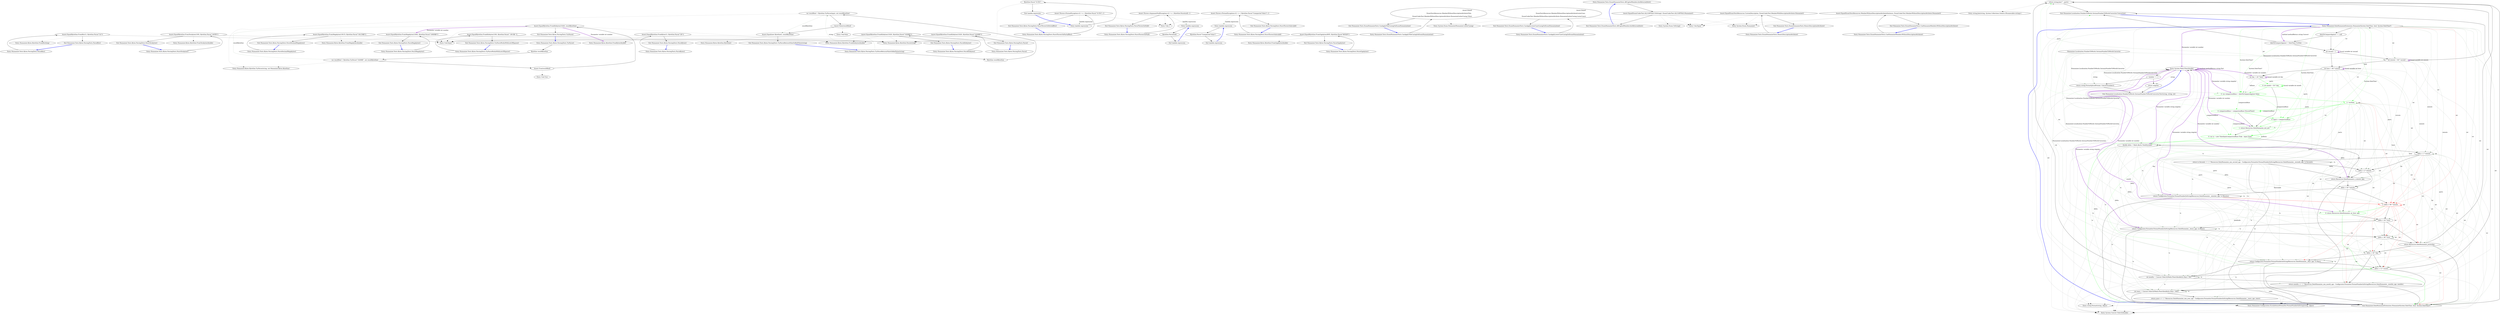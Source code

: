 digraph  {
m1_51 [cluster="Humanizer.Bytes.ByteSize.FromBits(long)", file="EnglishNumberToWordsConverter.cs", label="Entry Humanizer.Bytes.ByteSize.FromBits(long)", span="93-93"];
m1_5 [cluster="Unk.Equal", file="EnglishNumberToWordsConverter.cs", label="Entry Unk.Equal", span=""];
m1_26 [cluster="Humanizer.Tests.Bytes.ParsingTests.TryParseWorksWithLotsOfSpaces()", file="EnglishNumberToWordsConverter.cs", label="Entry Humanizer.Tests.Bytes.ParsingTests.TryParseWorksWithLotsOfSpaces()", span="45-45"];
m1_27 [cluster="Humanizer.Tests.Bytes.ParsingTests.TryParseWorksWithLotsOfSpaces()", file="EnglishNumberToWordsConverter.cs", label="Assert.Equal(ByteSize.FromKilobytes(100), ByteSize.Parse('' 100 KB ''))", span="47-47"];
m1_28 [cluster="Humanizer.Tests.Bytes.ParsingTests.TryParseWorksWithLotsOfSpaces()", file="EnglishNumberToWordsConverter.cs", label="Exit Humanizer.Tests.Bytes.ParsingTests.TryParseWorksWithLotsOfSpaces()", span="45-45"];
m1_12 [cluster="Humanizer.Bytes.ByteSize.TryParse(string, out Humanizer.Bytes.ByteSize)", file="EnglishNumberToWordsConverter.cs", label="Entry Humanizer.Bytes.ByteSize.TryParse(string, out Humanizer.Bytes.ByteSize)", span="280-280"];
m1_17 [cluster="Humanizer.Bytes.ByteSize.FromMegabytes(double)", file="EnglishNumberToWordsConverter.cs", label="Entry Humanizer.Bytes.ByteSize.FromMegabytes(double)", span="108-108"];
m1_55 [cluster="Humanizer.Bytes.ByteSize.FromBytes(double)", file="EnglishNumberToWordsConverter.cs", label="Entry Humanizer.Bytes.ByteSize.FromBytes(double)", span="98-98"];
m1_32 [cluster="Unk.>", file="EnglishNumberToWordsConverter.cs", label="Entry Unk.>", span=""];
m1_18 [cluster="Humanizer.Tests.Bytes.ParsingTests.TryParseReturnsFalseOnBadValue(string)", file="EnglishNumberToWordsConverter.cs", label="Entry Humanizer.Tests.Bytes.ParsingTests.TryParseReturnsFalseOnBadValue(string)", span="35-35"];
m1_19 [cluster="Humanizer.Tests.Bytes.ParsingTests.TryParseReturnsFalseOnBadValue(string)", file="EnglishNumberToWordsConverter.cs", label="ByteSize resultByteSize", span="37-37"];
m1_20 [cluster="Humanizer.Tests.Bytes.ParsingTests.TryParseReturnsFalseOnBadValue(string)", file="EnglishNumberToWordsConverter.cs", label="var resultBool = ByteSize.TryParse(input, out resultByteSize)", span="38-38"];
m1_21 [cluster="Humanizer.Tests.Bytes.ParsingTests.TryParseReturnsFalseOnBadValue(string)", file="EnglishNumberToWordsConverter.cs", label="Assert.False(resultBool)", span="40-40"];
m1_22 [cluster="Humanizer.Tests.Bytes.ParsingTests.TryParseReturnsFalseOnBadValue(string)", file="EnglishNumberToWordsConverter.cs", label="Assert.Equal(new ByteSize(), resultByteSize)", span="41-41"];
m1_23 [cluster="Humanizer.Tests.Bytes.ParsingTests.TryParseReturnsFalseOnBadValue(string)", file="EnglishNumberToWordsConverter.cs", label="Exit Humanizer.Tests.Bytes.ParsingTests.TryParseReturnsFalseOnBadValue(string)", span="35-35"];
m1_24 [cluster="Unk.False", file="EnglishNumberToWordsConverter.cs", label="Entry Unk.False", span=""];
m1_48 [cluster="Humanizer.Tests.Bytes.ParsingTests.ParseBits()", file="EnglishNumberToWordsConverter.cs", label="Entry Humanizer.Tests.Bytes.ParsingTests.ParseBits()", span="69-69"];
m1_49 [cluster="Humanizer.Tests.Bytes.ParsingTests.ParseBits()", file="EnglishNumberToWordsConverter.cs", label="Assert.Equal(ByteSize.FromBits(1), ByteSize.Parse(''1b''))", span="71-71"];
m1_50 [cluster="Humanizer.Tests.Bytes.ParsingTests.ParseBits()", file="EnglishNumberToWordsConverter.cs", label="Exit Humanizer.Tests.Bytes.ParsingTests.ParseBits()", span="69-69"];
m1_42 [cluster="Humanizer.Tests.Bytes.ParsingTests.ParseThrowsOnNull()", file="EnglishNumberToWordsConverter.cs", label="Entry Humanizer.Tests.Bytes.ParsingTests.ParseThrowsOnNull()", span="63-63"];
m1_43 [cluster="Humanizer.Tests.Bytes.ParsingTests.ParseThrowsOnNull()", file="EnglishNumberToWordsConverter.cs", label="Assert.Throws<ArgumentNullException>(() => { ByteSize.Parse(null); })", span="65-65"];
m1_44 [cluster="Humanizer.Tests.Bytes.ParsingTests.ParseThrowsOnNull()", file="EnglishNumberToWordsConverter.cs", label="Exit Humanizer.Tests.Bytes.ParsingTests.ParseThrowsOnNull()", span="63-63"];
m1_4 [cluster="Humanizer.Bytes.ByteSize.Parse(string)", file="EnglishNumberToWordsConverter.cs", label="Entry Humanizer.Bytes.ByteSize.Parse(string)", span="354-354"];
m1_29 [cluster="Humanizer.Tests.Bytes.ParsingTests.ParseThrowsOnPartialBits()", file="EnglishNumberToWordsConverter.cs", label="Entry Humanizer.Tests.Bytes.ParsingTests.ParseThrowsOnPartialBits()", span="51-51"];
m1_30 [cluster="Humanizer.Tests.Bytes.ParsingTests.ParseThrowsOnPartialBits()", file="EnglishNumberToWordsConverter.cs", label="Assert.Throws<FormatException>(() => { ByteSize.Parse(''10.5b''); })", span="53-53"];
m1_31 [cluster="Humanizer.Tests.Bytes.ParsingTests.ParseThrowsOnPartialBits()", file="EnglishNumberToWordsConverter.cs", label="Exit Humanizer.Tests.Bytes.ParsingTests.ParseThrowsOnPartialBits()", span="51-51"];
m1_66 [cluster="Humanizer.Tests.Bytes.ParsingTests.ParseTerabytes()", file="EnglishNumberToWordsConverter.cs", label="Entry Humanizer.Tests.Bytes.ParsingTests.ParseTerabytes()", span="99-99"];
m1_67 [cluster="Humanizer.Tests.Bytes.ParsingTests.ParseTerabytes()", file="EnglishNumberToWordsConverter.cs", label="Assert.Equal(ByteSize.FromTerabytes(100), ByteSize.Parse(''100TB''))", span="101-101"];
m1_68 [cluster="Humanizer.Tests.Bytes.ParsingTests.ParseTerabytes()", file="EnglishNumberToWordsConverter.cs", label="Exit Humanizer.Tests.Bytes.ParsingTests.ParseTerabytes()", span="99-99"];
m1_69 [cluster="Humanizer.Bytes.ByteSize.FromTerabytes(double)", file="EnglishNumberToWordsConverter.cs", label="Entry Humanizer.Bytes.ByteSize.FromTerabytes(double)", span="118-118"];
m1_36 [cluster="Humanizer.Tests.Bytes.ParsingTests.ParseThrowsOnInvalid()", file="EnglishNumberToWordsConverter.cs", label="Entry Humanizer.Tests.Bytes.ParsingTests.ParseThrowsOnInvalid()", span="57-57"];
m1_37 [cluster="Humanizer.Tests.Bytes.ParsingTests.ParseThrowsOnInvalid()", file="EnglishNumberToWordsConverter.cs", label="Assert.Throws<FormatException>(() => { ByteSize.Parse(''Unexpected Value''); })", span="59-59"];
m1_38 [cluster="Humanizer.Tests.Bytes.ParsingTests.ParseThrowsOnInvalid()", file="EnglishNumberToWordsConverter.cs", label="Exit Humanizer.Tests.Bytes.ParsingTests.ParseThrowsOnInvalid()", span="57-57"];
m1_59 [cluster="Humanizer.Tests.Bytes.ParsingTests.ParseMegabytes()", file="EnglishNumberToWordsConverter.cs", label="Entry Humanizer.Tests.Bytes.ParsingTests.ParseMegabytes()", span="87-87"];
m1_60 [cluster="Humanizer.Tests.Bytes.ParsingTests.ParseMegabytes()", file="EnglishNumberToWordsConverter.cs", label="Assert.Equal(ByteSize.FromMegabytes(1000), ByteSize.Parse(''1000MB''))", span="89-89"];
m1_61 [cluster="Humanizer.Tests.Bytes.ParsingTests.ParseMegabytes()", file="EnglishNumberToWordsConverter.cs", label="Exit Humanizer.Tests.Bytes.ParsingTests.ParseMegabytes()", span="87-87"];
m1_56 [cluster="Humanizer.Tests.Bytes.ParsingTests.ParseKilobytes()", file="EnglishNumberToWordsConverter.cs", label="Entry Humanizer.Tests.Bytes.ParsingTests.ParseKilobytes()", span="81-81"];
m1_57 [cluster="Humanizer.Tests.Bytes.ParsingTests.ParseKilobytes()", file="EnglishNumberToWordsConverter.cs", label="Assert.Equal(ByteSize.FromKilobytes(1020), ByteSize.Parse(''1020KB''))", span="83-83"];
m1_58 [cluster="Humanizer.Tests.Bytes.ParsingTests.ParseKilobytes()", file="EnglishNumberToWordsConverter.cs", label="Exit Humanizer.Tests.Bytes.ParsingTests.ParseKilobytes()", span="81-81"];
m1_65 [cluster="Humanizer.Bytes.ByteSize.FromGigabytes(double)", file="EnglishNumberToWordsConverter.cs", label="Entry Humanizer.Bytes.ByteSize.FromGigabytes(double)", span="113-113"];
m1_3 [cluster="Humanizer.Bytes.ByteSize.FromKilobytes(double)", file="EnglishNumberToWordsConverter.cs", label="Entry Humanizer.Bytes.ByteSize.FromKilobytes(double)", span="103-103"];
m1_0 [cluster="Humanizer.Tests.Bytes.ParsingTests.Parse()", file="EnglishNumberToWordsConverter.cs", label="Entry Humanizer.Tests.Bytes.ParsingTests.Parse()", span="10-10"];
m1_1 [cluster="Humanizer.Tests.Bytes.ParsingTests.Parse()", file="EnglishNumberToWordsConverter.cs", label="Assert.Equal(ByteSize.FromKilobytes(1020), ByteSize.Parse(''1020KB''))", span="12-12"];
m1_2 [cluster="Humanizer.Tests.Bytes.ParsingTests.Parse()", file="EnglishNumberToWordsConverter.cs", label="Exit Humanizer.Tests.Bytes.ParsingTests.Parse()", span="10-10"];
m1_45 [cluster="lambda expression", file="EnglishNumberToWordsConverter.cs", label="Entry lambda expression", span="65-65"];
m1_33 [cluster="lambda expression", file="EnglishNumberToWordsConverter.cs", label="Entry lambda expression", span="53-53"];
m1_34 [cluster="lambda expression", file="EnglishNumberToWordsConverter.cs", label="ByteSize.Parse(''10.5b'')", span="53-53"];
m1_35 [cluster="lambda expression", file="EnglishNumberToWordsConverter.cs", label="Exit lambda expression", span="53-53"];
m1_39 [cluster="lambda expression", file="EnglishNumberToWordsConverter.cs", label="Entry lambda expression", span="59-59"];
m1_40 [cluster="lambda expression", file="EnglishNumberToWordsConverter.cs", label="ByteSize.Parse(''Unexpected Value'')", span="59-59"];
m1_41 [cluster="lambda expression", file="EnglishNumberToWordsConverter.cs", label="Exit lambda expression", span="59-59"];
m1_46 [cluster="lambda expression", file="EnglishNumberToWordsConverter.cs", label="ByteSize.Parse(null)", span="65-65"];
m1_47 [cluster="lambda expression", file="EnglishNumberToWordsConverter.cs", label="Exit lambda expression", span="65-65"];
m1_62 [cluster="Humanizer.Tests.Bytes.ParsingTests.ParseGigabytes()", file="EnglishNumberToWordsConverter.cs", label="Entry Humanizer.Tests.Bytes.ParsingTests.ParseGigabytes()", span="93-93"];
m1_63 [cluster="Humanizer.Tests.Bytes.ParsingTests.ParseGigabytes()", file="EnglishNumberToWordsConverter.cs", label="Assert.Equal(ByteSize.FromGigabytes(805), ByteSize.Parse(''805GB''))", span="95-95"];
m1_64 [cluster="Humanizer.Tests.Bytes.ParsingTests.ParseGigabytes()", file="EnglishNumberToWordsConverter.cs", label="Exit Humanizer.Tests.Bytes.ParsingTests.ParseGigabytes()", span="93-93"];
m1_13 [cluster="Unk.True", file="EnglishNumberToWordsConverter.cs", label="Entry Unk.True", span=""];
m1_25 [cluster="Humanizer.Bytes.ByteSize.ByteSize()", file="EnglishNumberToWordsConverter.cs", label="Entry Humanizer.Bytes.ByteSize.ByteSize()", span="8-8"];
m1_52 [cluster="Humanizer.Tests.Bytes.ParsingTests.ParseBytes()", file="EnglishNumberToWordsConverter.cs", label="Entry Humanizer.Tests.Bytes.ParsingTests.ParseBytes()", span="75-75"];
m1_53 [cluster="Humanizer.Tests.Bytes.ParsingTests.ParseBytes()", file="EnglishNumberToWordsConverter.cs", label="Assert.Equal(ByteSize.FromBytes(1), ByteSize.Parse(''1B''))", span="77-77"];
m1_54 [cluster="Humanizer.Tests.Bytes.ParsingTests.ParseBytes()", file="EnglishNumberToWordsConverter.cs", label="Exit Humanizer.Tests.Bytes.ParsingTests.ParseBytes()", span="75-75"];
m1_6 [cluster="Humanizer.Tests.Bytes.ParsingTests.TryParse()", file="EnglishNumberToWordsConverter.cs", label="Entry Humanizer.Tests.Bytes.ParsingTests.TryParse()", span="16-16"];
m1_7 [cluster="Humanizer.Tests.Bytes.ParsingTests.TryParse()", file="EnglishNumberToWordsConverter.cs", label="ByteSize resultByteSize", span="18-18"];
m1_8 [cluster="Humanizer.Tests.Bytes.ParsingTests.TryParse()", file="EnglishNumberToWordsConverter.cs", label="var resultBool = ByteSize.TryParse(''1020KB'', out resultByteSize)", span="19-19"];
m1_9 [cluster="Humanizer.Tests.Bytes.ParsingTests.TryParse()", file="EnglishNumberToWordsConverter.cs", label="Assert.True(resultBool)", span="21-21"];
m1_10 [cluster="Humanizer.Tests.Bytes.ParsingTests.TryParse()", file="EnglishNumberToWordsConverter.cs", label="Assert.Equal(ByteSize.FromKilobytes(1020), resultByteSize)", span="22-22"];
m1_11 [cluster="Humanizer.Tests.Bytes.ParsingTests.TryParse()", file="EnglishNumberToWordsConverter.cs", label="Exit Humanizer.Tests.Bytes.ParsingTests.TryParse()", span="16-16"];
m1_14 [cluster="Humanizer.Tests.Bytes.ParsingTests.ParseDecimalMegabytes()", file="EnglishNumberToWordsConverter.cs", label="Entry Humanizer.Tests.Bytes.ParsingTests.ParseDecimalMegabytes()", span="26-26"];
m1_15 [cluster="Humanizer.Tests.Bytes.ParsingTests.ParseDecimalMegabytes()", file="EnglishNumberToWordsConverter.cs", label="Assert.Equal(ByteSize.FromMegabytes(100.5), ByteSize.Parse(''100.5MB''))", span="28-28"];
m1_16 [cluster="Humanizer.Tests.Bytes.ParsingTests.ParseDecimalMegabytes()", file="EnglishNumberToWordsConverter.cs", label="Exit Humanizer.Tests.Bytes.ParsingTests.ParseDecimalMegabytes()", span="26-26"];
m3_15 [cluster="Humanizer.Tests.EnumHumanizeTests.AllCapitalMembersAreReturnedAsIs()", file="NumberToOrdinalWordsTests.cs", label="Entry Humanizer.Tests.EnumHumanizeTests.AllCapitalMembersAreReturnedAsIs()", span="35-35"];
m3_16 [cluster="Humanizer.Tests.EnumHumanizeTests.AllCapitalMembersAreReturnedAsIs()", file="NumberToOrdinalWordsTests.cs", label="Assert.Equal(EnumUnderTest.ALLCAPITALS.ToString(), EnumUnderTest.ALLCAPITALS.Humanize())", span="37-37"];
m3_17 [cluster="Humanizer.Tests.EnumHumanizeTests.AllCapitalMembersAreReturnedAsIs()", file="NumberToOrdinalWordsTests.cs", label="Exit Humanizer.Tests.EnumHumanizeTests.AllCapitalMembersAreReturnedAsIs()", span="35-35"];
m3_18 [cluster="System.Enum.ToString()", file="NumberToOrdinalWordsTests.cs", label="Entry System.Enum.ToString()", span="0-0"];
m3_8 [cluster="Humanizer.Tests.EnumHumanizeTests.CanApplyTitleCasingOnEnumHumanization()", file="NumberToOrdinalWordsTests.cs", label="Entry Humanizer.Tests.EnumHumanizeTests.CanApplyTitleCasingOnEnumHumanization()", span="19-19"];
m3_9 [cluster="Humanizer.Tests.EnumHumanizeTests.CanApplyTitleCasingOnEnumHumanization()", file="NumberToOrdinalWordsTests.cs", label="Assert.Equal(\r\n                EnumTestsResources.MemberWithoutDescriptionAttributeTitle, \r\n                EnumUnderTest.MemberWithoutDescriptionAttribute.Humanize(LetterCasing.Title))", span="21-23"];
m3_10 [cluster="Humanizer.Tests.EnumHumanizeTests.CanApplyTitleCasingOnEnumHumanization()", file="NumberToOrdinalWordsTests.cs", label="Exit Humanizer.Tests.EnumHumanizeTests.CanApplyTitleCasingOnEnumHumanization()", span="19-19"];
m3_12 [cluster="Humanizer.Tests.EnumHumanizeTests.CanApplyLowerCaseCasingOnEnumHumanization()", file="NumberToOrdinalWordsTests.cs", label="Entry Humanizer.Tests.EnumHumanizeTests.CanApplyLowerCaseCasingOnEnumHumanization()", span="27-27"];
m3_13 [cluster="Humanizer.Tests.EnumHumanizeTests.CanApplyLowerCaseCasingOnEnumHumanization()", file="NumberToOrdinalWordsTests.cs", label="Assert.Equal(\r\n                EnumTestsResources.MemberWithoutDescriptionAttributeLowerCase, \r\n                EnumUnderTest.MemberWithoutDescriptionAttribute.Humanize(LetterCasing.LowerCase))", span="29-31"];
m3_14 [cluster="Humanizer.Tests.EnumHumanizeTests.CanApplyLowerCaseCasingOnEnumHumanization()", file="NumberToOrdinalWordsTests.cs", label="Exit Humanizer.Tests.EnumHumanizeTests.CanApplyLowerCaseCasingOnEnumHumanization()", span="27-27"];
m3_4 [cluster="Unk.Equal", file="NumberToOrdinalWordsTests.cs", label="Entry Unk.Equal", span=""];
m3_3 [cluster="System.Enum.Humanize()", file="NumberToOrdinalWordsTests.cs", label="Entry System.Enum.Humanize()", span="15-15"];
m3_0 [cluster="Humanizer.Tests.EnumHumanizeTests.HonorsDescriptionAttribute()", file="NumberToOrdinalWordsTests.cs", label="Entry Humanizer.Tests.EnumHumanizeTests.HonorsDescriptionAttribute()", span="7-7"];
m3_1 [cluster="Humanizer.Tests.EnumHumanizeTests.HonorsDescriptionAttribute()", file="NumberToOrdinalWordsTests.cs", label="Assert.Equal(EnumTestsResources.CustomDescription, EnumUnderTest.MemberWithDescriptionAttribute.Humanize())", span="9-9"];
m3_2 [cluster="Humanizer.Tests.EnumHumanizeTests.HonorsDescriptionAttribute()", file="NumberToOrdinalWordsTests.cs", label="Exit Humanizer.Tests.EnumHumanizeTests.HonorsDescriptionAttribute()", span="7-7"];
m3_11 [cluster="System.Enum.Humanize(Humanizer.LetterCasing)", file="NumberToOrdinalWordsTests.cs", label="Entry System.Enum.Humanize(Humanizer.LetterCasing)", span="59-59"];
m3_5 [cluster="Humanizer.Tests.EnumHumanizeTests.CanHumanizeMembersWithoutDescriptionAttribute()", file="NumberToOrdinalWordsTests.cs", label="Entry Humanizer.Tests.EnumHumanizeTests.CanHumanizeMembersWithoutDescriptionAttribute()", span="13-13"];
m3_6 [cluster="Humanizer.Tests.EnumHumanizeTests.CanHumanizeMembersWithoutDescriptionAttribute()", file="NumberToOrdinalWordsTests.cs", label="Assert.Equal(EnumTestsResources.MemberWithoutDescriptionAttributeSentence, EnumUnderTest.MemberWithoutDescriptionAttribute.Humanize())", span="15-15"];
m3_7 [cluster="Humanizer.Tests.EnumHumanizeTests.CanHumanizeMembersWithoutDescriptionAttribute()", file="NumberToOrdinalWordsTests.cs", label="Exit Humanizer.Tests.EnumHumanizeTests.CanHumanizeMembersWithoutDescriptionAttribute()", span="13-13"];
m4_41 [cluster="string.Join(string, System.Collections.Generic.IEnumerable<string>)", file="NumberToWordsExtension.cs", label="Entry string.Join(string, System.Collections.Generic.IEnumerable<string>)", span="0-0"];
m4_35 [cluster="Humanizer.Localisation.NumberToWords.GermanNumberToWordsConverter.Convert(int)", file="NumberToWordsExtension.cs", label="return string.Join('''', parts);", span="70-70"];
m4_38 [cluster="Humanizer.Configuration.ILocaleAwareFormatter.FormatNumberInString(string, object)", file="NumberToWordsExtension.cs", label="Entry Humanizer.Configuration.ILocaleAwareFormatter.FormatNumberInString(string, object)", span="14-14"];
m4_39 [cluster="System.Math.Floor(double)", file="NumberToWordsExtension.cs", label="Entry System.Math.Floor(double)", span="0-0"];
m4_42 [cluster="Humanizer.Localisation.NumberToWords.GermanNumberToWordsConverter.Part(string, string, int)", file="NumberToWordsExtension.cs", label="number == 1", span="75-75"];
m4_43 [cluster="Humanizer.Localisation.NumberToWords.GermanNumberToWordsConverter.Part(string, string, int)", file="NumberToWordsExtension.cs", label="return singular;", span="76-76"];
m4_44 [cluster="Humanizer.Localisation.NumberToWords.GermanNumberToWordsConverter.Part(string, string, int)", file="NumberToWordsExtension.cs", label="return string.Format(pluralFormat, Convert(number));", span="77-77"];
m4_45 [cluster="Humanizer.Localisation.NumberToWords.GermanNumberToWordsConverter.Part(string, string, int)", file="NumberToWordsExtension.cs", label="Exit Humanizer.Localisation.NumberToWords.GermanNumberToWordsConverter.Part(string, string, int)", span="73-73"];
m4_36 [cluster="Humanizer.Localisation.NumberToWords.GermanNumberToWordsConverter.Convert(int)", file="NumberToWordsExtension.cs", label="Exit Humanizer.Localisation.NumberToWords.GermanNumberToWordsConverter.Convert(int)", span="9-9"];
m4_37 [cluster="string.Format(string, object)", file="NumberToWordsExtension.cs", label="Entry string.Format(string, object)", span="0-0"];
m4_40 [cluster="System.Convert.ToInt32(double)", file="NumberToWordsExtension.cs", label="Entry System.Convert.ToInt32(double)", span="0-0"];
m4_0 [cluster="Humanizer.DateHumanizeExtensions.Humanize(System.DateTime, bool, System.DateTime?)", file="NumberToWordsExtension.cs", label="Entry Humanizer.DateHumanizeExtensions.Humanize(System.DateTime, bool, System.DateTime?)", span="21-21"];
m4_1 [cluster="Humanizer.DateHumanizeExtensions.Humanize(System.DateTime, bool, System.DateTime?)", file="NumberToWordsExtension.cs", label="dateToCompareAgainst == null", span="23-23"];
m4_3 [cluster="Humanizer.DateHumanizeExtensions.Humanize(System.DateTime, bool, System.DateTime?)", file="NumberToWordsExtension.cs", label="int second = 1", span="26-26"];
m4_4 [cluster="Humanizer.DateHumanizeExtensions.Humanize(System.DateTime, bool, System.DateTime?)", file="NumberToWordsExtension.cs", label="int minute = 60 * second", span="27-27"];
m4_6 [cluster="Humanizer.DateHumanizeExtensions.Humanize(System.DateTime, bool, System.DateTime?)", file="NumberToWordsExtension.cs", label="int day = 24 * hour", span="29-29"];
m4_9 [cluster="Humanizer.DateHumanizeExtensions.Humanize(System.DateTime, bool, System.DateTime?)", color=green, community=0, file="NumberToWordsExtension.cs", label="2: !utcDate", span="33-33"];
m4_12 [cluster="Humanizer.DateHumanizeExtensions.Humanize(System.DateTime, bool, System.DateTime?)", color=green, community=0, file="NumberToWordsExtension.cs", label="1: return Resources.DateHumanize_not_yet;", span="37-37"];
m4_15 [cluster="Humanizer.DateHumanizeExtensions.Humanize(System.DateTime, bool, System.DateTime?)", file="NumberToWordsExtension.cs", label="delta < 1 * minute", span="42-42"];
m4_18 [cluster="Humanizer.DateHumanizeExtensions.Humanize(System.DateTime, bool, System.DateTime?)", file="NumberToWordsExtension.cs", label="return Resources.DateHumanize_a_minute_ago;", span="46-46"];
m4_21 [cluster="Humanizer.DateHumanizeExtensions.Humanize(System.DateTime, bool, System.DateTime?)", color=red, community=0, file="NumberToWordsExtension.cs", label="2: delta < 90 * minute", span="51-51"];
m4_22 [cluster="Humanizer.DateHumanizeExtensions.Humanize(System.DateTime, bool, System.DateTime?)", color=green, community=0, file="NumberToWordsExtension.cs", label="0: return Resources.DateHumanize_an_hour_ago;", span="52-52"];
m4_25 [cluster="Humanizer.DateHumanizeExtensions.Humanize(System.DateTime, bool, System.DateTime?)", file="NumberToWordsExtension.cs", label="delta < 48 * hour", span="57-57"];
m4_26 [cluster="Humanizer.DateHumanizeExtensions.Humanize(System.DateTime, bool, System.DateTime?)", file="NumberToWordsExtension.cs", label="return Resources.DateHumanize_yesterday;", span="58-58"];
m4_27 [cluster="Humanizer.DateHumanizeExtensions.Humanize(System.DateTime, bool, System.DateTime?)", file="NumberToWordsExtension.cs", label="delta < 30 * day", span="60-60"];
m4_28 [cluster="Humanizer.DateHumanizeExtensions.Humanize(System.DateTime, bool, System.DateTime?)", file="NumberToWordsExtension.cs", label="return Configurator.Formatter.FormatNumberInString(Resources.DateHumanize__days_ago, ts.Days);", span="61-61"];
m4_29 [cluster="Humanizer.DateHumanizeExtensions.Humanize(System.DateTime, bool, System.DateTime?)", file="NumberToWordsExtension.cs", label="delta < 12 * month", span="63-63"];
m4_31 [cluster="Humanizer.DateHumanizeExtensions.Humanize(System.DateTime, bool, System.DateTime?)", file="NumberToWordsExtension.cs", label="return months <= 1 ? Resources.DateHumanize_one_month_ago : Configurator.Formatter.FormatNumberInString(Resources.DateHumanize__months_ago, months);", span="66-66"];
m4_34 [cluster="Humanizer.DateHumanizeExtensions.Humanize(System.DateTime, bool, System.DateTime?)", file="NumberToWordsExtension.cs", label="Exit Humanizer.DateHumanizeExtensions.Humanize(System.DateTime, bool, System.DateTime?)", span="21-21"];
m4_2 [cluster="Humanizer.DateHumanizeExtensions.Humanize(System.DateTime, bool, System.DateTime?)", file="NumberToWordsExtension.cs", label="dateToCompareAgainst = DateTime.UtcNow", span="24-24"];
m4_5 [cluster="Humanizer.DateHumanizeExtensions.Humanize(System.DateTime, bool, System.DateTime?)", file="NumberToWordsExtension.cs", label="int hour = 60 * minute", span="28-28"];
m4_8 [cluster="Humanizer.DateHumanizeExtensions.Humanize(System.DateTime, bool, System.DateTime?)", color=green, community=0, file="NumberToWordsExtension.cs", label="0: var comparisonBase = dateToCompareAgainst.Value", span="32-32"];
m4_11 [cluster="Humanizer.DateHumanizeExtensions.Humanize(System.DateTime, bool, System.DateTime?)", color=green, community=0, file="NumberToWordsExtension.cs", label="0: input > comparisonBase", span="36-36"];
m4_14 [cluster="Humanizer.DateHumanizeExtensions.Humanize(System.DateTime, bool, System.DateTime?)", file="NumberToWordsExtension.cs", label="double delta = Math.Abs(ts.TotalSeconds)", span="40-40"];
m4_17 [cluster="Humanizer.DateHumanizeExtensions.Humanize(System.DateTime, bool, System.DateTime?)", file="NumberToWordsExtension.cs", label="delta < 2 * minute", span="45-45"];
m4_20 [cluster="Humanizer.DateHumanizeExtensions.Humanize(System.DateTime, bool, System.DateTime?)", file="NumberToWordsExtension.cs", label="return Configurator.Formatter.FormatNumberInString(Resources.DateHumanize__minutes_ago, ts.Minutes);", span="49-49"];
m4_24 [cluster="Humanizer.DateHumanizeExtensions.Humanize(System.DateTime, bool, System.DateTime?)", file="NumberToWordsExtension.cs", label="return Configurator.Formatter.FormatNumberInString(Resources.DateHumanize__hours_ago, ts.Hours);", span="55-55"];
m4_30 [cluster="Humanizer.DateHumanizeExtensions.Humanize(System.DateTime, bool, System.DateTime?)", file="NumberToWordsExtension.cs", label="int months = Convert.ToInt32(Math.Floor((double)ts.Days / 30))", span="65-65"];
m4_33 [cluster="Humanizer.DateHumanizeExtensions.Humanize(System.DateTime, bool, System.DateTime?)", file="NumberToWordsExtension.cs", label="return years <= 1 ? Resources.DateHumanize_one_year_ago : Configurator.Formatter.FormatNumberInString(Resources.DateHumanize__years_ago, years);", span="70-70"];
m4_7 [cluster="Humanizer.DateHumanizeExtensions.Humanize(System.DateTime, bool, System.DateTime?)", color=green, community=0, file="NumberToWordsExtension.cs", label="0: int month = 30 * day", span="30-30"];
m4_10 [cluster="Humanizer.DateHumanizeExtensions.Humanize(System.DateTime, bool, System.DateTime?)", color=green, community=0, file="NumberToWordsExtension.cs", label="0: comparisonBase = comparisonBase.ToLocalTime()", span="34-34"];
m4_13 [cluster="Humanizer.DateHumanizeExtensions.Humanize(System.DateTime, bool, System.DateTime?)", color=green, community=0, file="NumberToWordsExtension.cs", label="0: var ts = new TimeSpan(comparisonBase.Ticks - input.Ticks)", span="39-39"];
m4_16 [cluster="Humanizer.DateHumanizeExtensions.Humanize(System.DateTime, bool, System.DateTime?)", file="NumberToWordsExtension.cs", label="return ts.Seconds == 1 ? Resources.DateHumanize_one_second_ago : Configurator.Formatter.FormatNumberInString(Resources.DateHumanize__seconds_ago, ts.Seconds);", span="43-43"];
m4_19 [cluster="Humanizer.DateHumanizeExtensions.Humanize(System.DateTime, bool, System.DateTime?)", file="NumberToWordsExtension.cs", label="delta < 45 * minute", span="48-48"];
m4_23 [cluster="Humanizer.DateHumanizeExtensions.Humanize(System.DateTime, bool, System.DateTime?)", file="NumberToWordsExtension.cs", label="delta < 24 * hour", span="54-54"];
m4_32 [cluster="Humanizer.DateHumanizeExtensions.Humanize(System.DateTime, bool, System.DateTime?)", file="NumberToWordsExtension.cs", label="int years = Convert.ToInt32(Math.Floor((double)ts.Days / 365))", span="69-69"];
m4_46 [file="NumberToWordsExtension.cs", label="Humanizer.Localisation.NumberToWords.GermanNumberToWordsConverter", span=""];
m1_26 -> m1_27  [key=0, style=solid];
m1_27 -> m1_28  [key=0, style=solid];
m1_27 -> m1_3  [key=2, style=dotted];
m1_27 -> m1_4  [key=2, style=dotted];
m1_27 -> m1_5  [key=2, style=dotted];
m1_28 -> m1_26  [color=blue, key=0, style=bold];
m1_18 -> m1_19  [key=0, style=solid];
m1_18 -> m1_20  [color=darkseagreen4, key=1, label=string, style=dashed];
m1_19 -> m1_20  [key=0, style=solid];
m1_20 -> m1_21  [key=0, style=solid];
m1_20 -> m1_12  [key=2, style=dotted];
m1_20 -> m1_22  [color=darkseagreen4, key=1, label=resultByteSize, style=dashed];
m1_21 -> m1_22  [key=0, style=solid];
m1_21 -> m1_24  [key=2, style=dotted];
m1_22 -> m1_23  [key=0, style=solid];
m1_22 -> m1_25  [key=2, style=dotted];
m1_22 -> m1_5  [key=2, style=dotted];
m1_23 -> m1_18  [color=blue, key=0, style=bold];
m1_48 -> m1_49  [key=0, style=solid];
m1_49 -> m1_50  [key=0, style=solid];
m1_49 -> m1_51  [key=2, style=dotted];
m1_49 -> m1_4  [key=2, style=dotted];
m1_49 -> m1_5  [key=2, style=dotted];
m1_50 -> m1_48  [color=blue, key=0, style=bold];
m1_42 -> m1_43  [key=0, style=solid];
m1_43 -> m1_44  [key=0, style=solid];
m1_43 -> m1_32  [key=2, style=dotted];
m1_43 -> m1_45  [color=darkseagreen4, key=1, label="lambda expression", style=dashed];
m1_44 -> m1_42  [color=blue, key=0, style=bold];
m1_29 -> m1_30  [key=0, style=solid];
m1_30 -> m1_31  [key=0, style=solid];
m1_30 -> m1_32  [key=2, style=dotted];
m1_30 -> m1_33  [color=darkseagreen4, key=1, label="lambda expression", style=dashed];
m1_31 -> m1_29  [color=blue, key=0, style=bold];
m1_66 -> m1_67  [key=0, style=solid];
m1_67 -> m1_68  [key=0, style=solid];
m1_67 -> m1_69  [key=2, style=dotted];
m1_67 -> m1_4  [key=2, style=dotted];
m1_67 -> m1_5  [key=2, style=dotted];
m1_68 -> m1_66  [color=blue, key=0, style=bold];
m1_36 -> m1_37  [key=0, style=solid];
m1_37 -> m1_38  [key=0, style=solid];
m1_37 -> m1_32  [key=2, style=dotted];
m1_37 -> m1_39  [color=darkseagreen4, key=1, label="lambda expression", style=dashed];
m1_38 -> m1_36  [color=blue, key=0, style=bold];
m1_59 -> m1_60  [key=0, style=solid];
m1_60 -> m1_61  [key=0, style=solid];
m1_60 -> m1_17  [key=2, style=dotted];
m1_60 -> m1_4  [key=2, style=dotted];
m1_60 -> m1_5  [key=2, style=dotted];
m1_61 -> m1_59  [color=blue, key=0, style=bold];
m1_56 -> m1_57  [key=0, style=solid];
m1_57 -> m1_58  [key=0, style=solid];
m1_57 -> m1_3  [key=2, style=dotted];
m1_57 -> m1_4  [key=2, style=dotted];
m1_57 -> m1_5  [key=2, style=dotted];
m1_58 -> m1_56  [color=blue, key=0, style=bold];
m1_0 -> m1_1  [key=0, style=solid];
m1_1 -> m1_2  [key=0, style=solid];
m1_1 -> m1_3  [key=2, style=dotted];
m1_1 -> m1_4  [key=2, style=dotted];
m1_1 -> m1_5  [key=2, style=dotted];
m1_2 -> m1_0  [color=blue, key=0, style=bold];
m1_45 -> m1_46  [key=0, style=solid];
m1_33 -> m1_34  [key=0, style=solid];
m1_34 -> m1_35  [key=0, style=solid];
m1_34 -> m1_4  [key=2, style=dotted];
m1_35 -> m1_33  [color=blue, key=0, style=bold];
m1_39 -> m1_40  [key=0, style=solid];
m1_40 -> m1_41  [key=0, style=solid];
m1_40 -> m1_4  [key=2, style=dotted];
m1_41 -> m1_39  [color=blue, key=0, style=bold];
m1_46 -> m1_47  [key=0, style=solid];
m1_46 -> m1_4  [key=2, style=dotted];
m1_47 -> m1_45  [color=blue, key=0, style=bold];
m1_62 -> m1_63  [key=0, style=solid];
m1_63 -> m1_64  [key=0, style=solid];
m1_63 -> m1_65  [key=2, style=dotted];
m1_63 -> m1_4  [key=2, style=dotted];
m1_63 -> m1_5  [key=2, style=dotted];
m1_64 -> m1_62  [color=blue, key=0, style=bold];
m1_52 -> m1_53  [key=0, style=solid];
m1_53 -> m1_54  [key=0, style=solid];
m1_53 -> m1_55  [key=2, style=dotted];
m1_53 -> m1_4  [key=2, style=dotted];
m1_53 -> m1_5  [key=2, style=dotted];
m1_54 -> m1_52  [color=blue, key=0, style=bold];
m1_6 -> m1_7  [key=0, style=solid];
m1_7 -> m1_8  [key=0, style=solid];
m1_8 -> m1_9  [key=0, style=solid];
m1_8 -> m1_12  [key=2, style=dotted];
m1_8 -> m1_10  [color=darkseagreen4, key=1, label=resultByteSize, style=dashed];
m1_9 -> m1_10  [key=0, style=solid];
m1_9 -> m1_13  [key=2, style=dotted];
m1_10 -> m1_11  [key=0, style=solid];
m1_10 -> m1_3  [key=2, style=dotted];
m1_10 -> m1_5  [key=2, style=dotted];
m1_10 -> m1_60  [color=darkorchid, key=3, label="Parameter variable int number", style=bold];
m1_10 -> m1_55  [color=darkorchid, key=3, label="Parameter variable int number", style=bold];
m1_11 -> m1_6  [color=blue, key=0, style=bold];
m1_14 -> m1_15  [key=0, style=solid];
m1_15 -> m1_16  [key=0, style=solid];
m1_15 -> m1_17  [key=2, style=dotted];
m1_15 -> m1_4  [key=2, style=dotted];
m1_15 -> m1_5  [key=2, style=dotted];
m1_16 -> m1_14  [color=blue, key=0, style=bold];
m3_15 -> m3_16  [key=0, style=solid];
m3_16 -> m3_17  [key=0, style=solid];
m3_16 -> m3_18  [key=2, style=dotted];
m3_16 -> m3_3  [key=2, style=dotted];
m3_16 -> m3_4  [key=2, style=dotted];
m3_17 -> m3_15  [color=blue, key=0, style=bold];
m3_8 -> m3_9  [key=0, style=solid];
m3_9 -> m3_10  [key=0, style=solid];
m3_9 -> m3_11  [key=2, style=dotted];
m3_9 -> m3_4  [key=2, style=dotted];
m3_10 -> m3_8  [color=blue, key=0, style=bold];
m3_12 -> m3_13  [key=0, style=solid];
m3_13 -> m3_14  [key=0, style=solid];
m3_13 -> m3_11  [key=2, style=dotted];
m3_13 -> m3_4  [key=2, style=dotted];
m3_14 -> m3_12  [color=blue, key=0, style=bold];
m3_0 -> m3_1  [key=0, style=solid];
m3_1 -> m3_2  [key=0, style=solid];
m3_1 -> m3_3  [key=2, style=dotted];
m3_1 -> m3_4  [key=2, style=dotted];
m3_2 -> m3_0  [color=blue, key=0, style=bold];
m3_5 -> m3_6  [key=0, style=solid];
m3_6 -> m3_7  [key=0, style=solid];
m3_6 -> m3_3  [key=2, style=dotted];
m3_6 -> m3_4  [key=2, style=dotted];
m3_7 -> m3_5  [color=blue, key=0, style=bold];
m4_35 -> m4_36  [key=0, style=solid];
m4_35 -> m4_41  [key=2, style=dotted];
m4_39 -> m4_42  [key=0, style=solid];
m4_39 -> m4_43  [color=darkseagreen4, key=1, label=string, style=dashed];
m4_39 -> m4_44  [color=darkseagreen4, key=1, label=string, style=dashed];
m4_39 -> m4_8  [color=darkorchid, key=3, label="Parameter variable string singular", style=bold];
m4_39 -> m4_14  [color=darkorchid, key=3, label="Parameter variable string singular", style=bold];
m4_39 -> m4_20  [color=darkorchid, key=3, label="Parameter variable string singular", style=bold];
m4_39 -> m4_24  [color=darkorchid, key=3, label="Parameter variable string singular", style=bold];
m4_39 -> m4_6  [color=darkorchid, key=3, label="Parameter variable int number", style=bold];
m4_39 -> m4_12  [color=darkorchid, key=3, label="Parameter variable int number", style=bold];
m4_39 -> m4_18  [color=darkorchid, key=3, label="Parameter variable int number", style=bold];
m4_39 -> m4_22  [color=darkorchid, key=3, label="Parameter variable int number", style=bold];
m4_39 -> m4_39  [color=darkorchid, key=3, label="method methodReturn string Part", style=bold];
m4_42 -> m4_43  [key=0, style=solid];
m4_42 -> m4_44  [key=0, style=solid];
m4_43 -> m4_45  [key=0, style=solid];
m4_44 -> m4_45  [key=0, style=solid];
m4_44 -> m4_0  [key=2, style=dotted];
m4_44 -> m4_37  [key=2, style=dotted];
m4_45 -> m4_39  [color=blue, key=0, style=bold];
m4_36 -> m4_0  [color=blue, key=0, style=bold];
m4_0 -> m4_1  [key=0, style=solid];
m4_0 -> m4_3  [color=darkseagreen4, key=1, label=int, style=dashed];
m4_0 -> m4_4  [color=darkseagreen4, key=1, label=int, style=dashed];
m4_0 -> m4_6  [color=darkseagreen4, key=1, label=int, style=dashed];
m4_0 -> m4_9  [color=green, key=1, label=bool, style=dashed];
m4_0 -> m4_12  [color=darkseagreen4, key=1, label=int, style=dashed];
m4_0 -> m4_15  [color=darkseagreen4, key=1, label=int, style=dashed];
m4_0 -> m4_18  [color=darkseagreen4, key=1, label=int, style=dashed];
m4_0 -> m4_21  [color=red, key=1, label=int, style=dashed];
m4_0 -> m4_22  [color=darkseagreen4, key=1, label=int, style=dashed];
m4_0 -> m4_25  [color=darkseagreen4, key=1, label=int, style=dashed];
m4_0 -> m4_26  [color=darkseagreen4, key=1, label=int, style=dashed];
m4_0 -> m4_27  [color=darkseagreen4, key=1, label=int, style=dashed];
m4_0 -> m4_28  [color=darkseagreen4, key=1, label=int, style=dashed];
m4_0 -> m4_29  [color=darkseagreen4, key=1, label=int, style=dashed];
m4_0 -> m4_31  [color=darkseagreen4, key=1, label=int, style=dashed];
m4_0 -> m4_34  [color=darkseagreen4, key=1, label=int, style=dashed];
m4_0 -> m4_39  [color=darkorchid, key=3, label="Parameter variable int number", style=bold];
m4_0 -> m4_2  [color=darkorchid, key=3, label="method methodReturn string Convert", style=bold];
m4_0 -> m4_8  [color=green, key=1, label="System.DateTime?", style=dashed];
m4_0 -> m4_11  [color=green, key=1, label="System.DateTime", style=dashed];
m4_0 -> m4_13  [color=green, key=1, label="System.DateTime", style=dashed];
m4_1 -> m4_2  [key=0, style=solid];
m4_1 -> m4_3  [key=0, style=solid];
m4_3 -> m4_4  [key=0, style=solid];
m4_3 -> m4_5  [key=0, style=solid];
m4_3 -> m4_3  [color=darkorchid, key=3, label="Local variable int second", style=bold];
m4_4 -> m4_36  [key=0, style=solid];
m4_4 -> m4_0  [key=2, style=dotted];
m4_4 -> m4_37  [key=2, style=dotted];
m4_4 -> m4_21  [color=darkseagreen4, key=1, label=minute, style=dashed];
m4_4 -> m4_15  [color=darkseagreen4, key=1, label=minute, style=dashed];
m4_4 -> m4_17  [color=darkseagreen4, key=1, label=minute, style=dashed];
m4_4 -> m4_19  [color=darkseagreen4, key=1, label=minute, style=dashed];
m4_4 -> m4_5  [key=0, style=solid];
m4_4 -> m4_4  [color=darkorchid, key=3, label="Local variable int minute", style=bold];
m4_6 -> m4_7  [color=green, key=0, style=solid];
m4_6 -> m4_8  [color=darkseagreen4, key=1, label=billions, style=dashed];
m4_6 -> m4_6  [color=darkorchid, key=3, label="Local variable int day", style=bold];
m4_6 -> m4_27  [color=darkseagreen4, key=1, label=day, style=dashed];
m4_9 -> m4_10  [color=green, key=0, style=solid];
m4_9 -> m4_9  [color=darkseagreen4, key=1, label=int, style=dashed];
m4_9 -> m4_12  [color=darkseagreen4, key=1, label=int, style=dashed];
m4_9 -> m4_15  [color=darkseagreen4, key=1, label=int, style=dashed];
m4_9 -> m4_18  [color=darkseagreen4, key=1, label=int, style=dashed];
m4_9 -> m4_21  [color=red, key=1, label=int, style=dashed];
m4_9 -> m4_22  [color=darkseagreen4, key=1, label=int, style=dashed];
m4_9 -> m4_25  [color=darkseagreen4, key=1, label=int, style=dashed];
m4_9 -> m4_26  [color=darkseagreen4, key=1, label=int, style=dashed];
m4_9 -> m4_27  [color=darkseagreen4, key=1, label=int, style=dashed];
m4_9 -> m4_28  [color=darkseagreen4, key=1, label=int, style=dashed];
m4_9 -> m4_29  [color=darkseagreen4, key=1, label=int, style=dashed];
m4_9 -> m4_31  [color=darkseagreen4, key=1, label=int, style=dashed];
m4_9 -> m4_34  [color=darkseagreen4, key=1, label=int, style=dashed];
m4_9 -> m4_11  [color=green, key=0, style=solid];
m4_12 -> m4_13  [key=0, style=solid];
m4_12 -> m4_14  [color=darkseagreen4, key=1, label=millions, style=dashed];
m4_12 -> m4_34  [color=green, key=0, style=solid];
m4_15 -> m4_16  [key=0, style=solid];
m4_15 -> m4_15  [color=darkseagreen4, key=1, label=int, style=dashed];
m4_15 -> m4_18  [color=darkseagreen4, key=1, label=int, style=dashed];
m4_15 -> m4_21  [color=red, key=1, label=int, style=dashed];
m4_15 -> m4_22  [color=darkseagreen4, key=1, label=int, style=dashed];
m4_15 -> m4_25  [color=darkseagreen4, key=1, label=int, style=dashed];
m4_15 -> m4_26  [color=darkseagreen4, key=1, label=int, style=dashed];
m4_15 -> m4_27  [color=darkseagreen4, key=1, label=int, style=dashed];
m4_15 -> m4_28  [color=darkseagreen4, key=1, label=int, style=dashed];
m4_15 -> m4_29  [color=darkseagreen4, key=1, label=int, style=dashed];
m4_15 -> m4_31  [color=darkseagreen4, key=1, label=int, style=dashed];
m4_15 -> m4_34  [color=darkseagreen4, key=1, label=int, style=dashed];
m4_15 -> m4_17  [key=0, style=solid];
m4_18 -> m4_19  [key=0, style=solid];
m4_18 -> m4_20  [color=darkseagreen4, key=1, label=thousands, style=dashed];
m4_18 -> m4_34  [key=0, style=solid];
m4_21 -> m4_22  [color=green, key=0, style=solid];
m4_21 -> m4_21  [color=red, key=1, label=int, style=dashed];
m4_21 -> m4_25  [color=red, key=1, label=int, style=dashed];
m4_21 -> m4_26  [color=red, key=1, label=int, style=dashed];
m4_21 -> m4_27  [color=red, key=1, label=int, style=dashed];
m4_21 -> m4_28  [color=red, key=1, label=int, style=dashed];
m4_21 -> m4_29  [color=red, key=1, label=int, style=dashed];
m4_21 -> m4_31  [color=red, key=1, label=int, style=dashed];
m4_21 -> m4_34  [color=red, key=1, label=int, style=dashed];
m4_21 -> m4_23  [key=0, style=solid];
m4_22 -> m4_23  [key=0, style=solid];
m4_22 -> m4_24  [color=darkseagreen4, key=1, label=hundreds, style=dashed];
m4_22 -> m4_34  [color=green, key=0, style=solid];
m4_25 -> m4_26  [key=0, style=solid];
m4_25 -> m4_25  [color=darkseagreen4, key=1, label=int, style=dashed];
m4_25 -> m4_27  [color=darkseagreen4, key=1, label=int, style=dashed];
m4_25 -> m4_28  [color=darkseagreen4, key=1, label=int, style=dashed];
m4_25 -> m4_29  [color=darkseagreen4, key=1, label=int, style=dashed];
m4_25 -> m4_31  [color=darkseagreen4, key=1, label=int, style=dashed];
m4_25 -> m4_34  [color=darkseagreen4, key=1, label=int, style=dashed];
m4_26 -> m4_27  [key=0, style=solid];
m4_26 -> m4_35  [key=0, style=solid];
m4_26 -> m4_34  [key=0, style=solid];
m4_27 -> m4_28  [key=0, style=solid];
m4_27 -> m4_31  [key=0, style=solid];
m4_27 -> m4_29  [key=0, style=solid];
m4_28 -> m4_29  [key=0, style=solid];
m4_28 -> m4_30  [key=0, style=solid];
m4_28 -> m4_34  [key=0, style=solid];
m4_28 -> m4_28  [color=darkseagreen4, key=1, label=ts, style=dashed];
m4_28 -> m4_38  [key=2, style=dotted];
m4_28 -> m4_32  [color=darkseagreen4, key=1, label=ts, style=dashed];
m4_29 -> m4_35  [key=0, style=solid];
m4_29 -> m4_40  [key=2, style=dotted];
m4_29 -> m4_30  [key=0, style=solid];
m4_29 -> m4_32  [key=0, style=solid];
m4_31 -> m4_32  [key=0, style=solid];
m4_31 -> m4_33  [color=darkseagreen4, key=1, label=units, style=dashed];
m4_31 -> m4_34  [key=0, style=solid];
m4_31 -> m4_38  [key=2, style=dotted];
m4_34 -> m4_35  [key=0, style=solid];
m4_34 -> m4_40  [key=2, style=dotted];
m4_34 -> m4_0  [color=blue, key=0, style=bold];
m4_2 -> m4_36  [key=0, style=solid];
m4_2 -> m4_8  [color=green, key=1, label="System.DateTime?", style=dashed];
m4_2 -> m4_3  [key=0, style=solid];
m4_5 -> m4_6  [key=0, style=solid];
m4_5 -> m4_38  [key=2, style=dotted];
m4_5 -> m4_8  [color=darkseagreen4, key=1, label=parts, style=dashed];
m4_5 -> m4_11  [color=darkseagreen4, key=1, label=parts, style=dashed];
m4_5 -> m4_14  [color=darkseagreen4, key=1, label=parts, style=dashed];
m4_5 -> m4_17  [color=darkseagreen4, key=1, label=parts, style=dashed];
m4_5 -> m4_20  [color=darkseagreen4, key=1, label=parts, style=dashed];
m4_5 -> m4_24  [color=darkseagreen4, key=1, label=parts, style=dashed];
m4_5 -> m4_29  [color=darkseagreen4, key=1, label=parts, style=dashed];
m4_5 -> m4_30  [color=darkseagreen4, key=1, label=parts, style=dashed];
m4_5 -> m4_33  [color=darkseagreen4, key=1, label=parts, style=dashed];
m4_5 -> m4_34  [color=darkseagreen4, key=1, label=parts, style=dashed];
m4_5 -> m4_35  [color=darkseagreen4, key=1, label=parts, style=dashed];
m4_5 -> m4_23  [color=darkseagreen4, key=1, label=hour, style=dashed];
m4_5 -> m4_25  [color=darkseagreen4, key=1, label=hour, style=dashed];
m4_5 -> m4_5  [color=darkorchid, key=3, label="Local variable int hour", style=bold];
m4_8 -> m4_9  [color=green, key=0, style=solid];
m4_8 -> m4_39  [key=2, style=dotted];
m4_8 -> m4_40  [key=2, style=dotted];
m4_8 -> m4_10  [color=green, key=1, label=comparisonBase, style=dashed];
m4_8 -> m4_11  [color=green, key=1, label=comparisonBase, style=dashed];
m4_8 -> m4_13  [color=green, key=1, label=comparisonBase, style=dashed];
m4_11 -> m4_12  [color=green, key=0, style=solid];
m4_11 -> m4_40  [key=2, style=dotted];
m4_11 -> m4_13  [color=green, key=0, style=solid];
m4_14 -> m4_15  [key=0, style=solid];
m4_14 -> m4_39  [key=2, style=dotted];
m4_14 -> m4_40  [key=2, style=dotted];
m4_14 -> m4_14  [color=darkseagreen4, key=1, label=ts, style=dashed];
m4_14 -> m4_37  [key=2, style=dotted];
m4_14 -> m4_16  [color=darkseagreen4, key=1, label=ts, style=dashed];
m4_14 -> m4_17  [color=darkseagreen4, key=1, label=delta, style=dashed];
m4_14 -> m4_19  [color=darkseagreen4, key=1, label=delta, style=dashed];
m4_14 -> m4_20  [color=darkseagreen4, key=1, label=ts, style=dashed];
m4_14 -> m4_21  [color=darkseagreen4, key=1, label=delta, style=dashed];
m4_14 -> m4_23  [color=darkseagreen4, key=1, label=delta, style=dashed];
m4_14 -> m4_24  [color=darkseagreen4, key=1, label=ts, style=dashed];
m4_14 -> m4_25  [color=darkseagreen4, key=1, label=delta, style=dashed];
m4_14 -> m4_27  [color=darkseagreen4, key=1, label=delta, style=dashed];
m4_14 -> m4_28  [color=darkseagreen4, key=1, label=ts, style=dashed];
m4_14 -> m4_29  [color=darkseagreen4, key=1, label=delta, style=dashed];
m4_14 -> m4_30  [color=darkseagreen4, key=1, label=ts, style=dashed];
m4_14 -> m4_32  [color=darkseagreen4, key=1, label=ts, style=dashed];
m4_17 -> m4_18  [key=0, style=solid];
m4_17 -> m4_40  [key=2, style=dotted];
m4_17 -> m4_19  [key=0, style=solid];
m4_20 -> m4_21  [color=red, key=0, style=solid];
m4_20 -> m4_39  [key=2, style=dotted];
m4_20 -> m4_40  [key=2, style=dotted];
m4_20 -> m4_34  [key=0, style=solid];
m4_20 -> m4_20  [color=darkseagreen4, key=1, label=ts, style=dashed];
m4_20 -> m4_38  [key=2, style=dotted];
m4_20 -> m4_24  [color=darkseagreen4, key=1, label=ts, style=dashed];
m4_20 -> m4_28  [color=darkseagreen4, key=1, label=ts, style=dashed];
m4_20 -> m4_30  [color=darkseagreen4, key=1, label=ts, style=dashed];
m4_20 -> m4_32  [color=darkseagreen4, key=1, label=ts, style=dashed];
m4_24 -> m4_25  [key=0, style=solid];
m4_24 -> m4_39  [key=2, style=dotted];
m4_24 -> m4_40  [key=2, style=dotted];
m4_24 -> m4_34  [key=0, style=solid];
m4_24 -> m4_24  [color=darkseagreen4, key=1, label=ts, style=dashed];
m4_24 -> m4_38  [key=2, style=dotted];
m4_24 -> m4_28  [color=darkseagreen4, key=1, label=ts, style=dashed];
m4_24 -> m4_30  [color=darkseagreen4, key=1, label=ts, style=dashed];
m4_24 -> m4_32  [color=darkseagreen4, key=1, label=ts, style=dashed];
m4_30 -> m4_35  [key=0, style=solid];
m4_30 -> m4_40  [key=2, style=dotted];
m4_30 -> m4_30  [color=darkseagreen4, key=1, label=ts, style=dashed];
m4_30 -> m4_31  [key=0, style=solid];
m4_30 -> m4_39  [key=2, style=dotted];
m4_30 -> m4_32  [color=darkseagreen4, key=1, label=ts, style=dashed];
m4_33 -> m4_34  [key=0, style=solid];
m4_33 -> m4_37  [key=2, style=dotted];
m4_33 -> m4_40  [key=2, style=dotted];
m4_33 -> m4_38  [key=2, style=dotted];
m4_7 -> m4_8  [color=green, key=0, style=solid];
m4_7 -> m4_12  [key=0, style=solid];
m4_7 -> m4_7  [color=green, key=3, label="Local variable int month", style=bold];
m4_7 -> m4_29  [color=green, key=1, label=month, style=dashed];
m4_10 -> m4_11  [color=green, key=0, style=solid];
m4_10 -> m4_12  [key=0, style=solid];
m4_10 -> m4_13  [color=green, key=1, label=comparisonBase, style=dashed];
m4_10 -> m4_10  [color=green, key=1, label=comparisonBase, style=dashed];
m4_10 -> m4_35  [color=green, key=2, style=dotted];
m4_13 -> m4_14  [color=green, key=0, style=solid];
m4_13 -> m4_18  [key=0, style=solid];
m4_13 -> m4_36  [color=green, key=2, style=dotted];
m4_16 -> m4_17  [key=0, style=solid];
m4_16 -> m4_18  [key=0, style=solid];
m4_16 -> m4_34  [key=0, style=solid];
m4_16 -> m4_16  [color=darkseagreen4, key=1, label=ts, style=dashed];
m4_16 -> m4_38  [key=2, style=dotted];
m4_16 -> m4_20  [color=darkseagreen4, key=1, label=ts, style=dashed];
m4_16 -> m4_24  [color=darkseagreen4, key=1, label=ts, style=dashed];
m4_16 -> m4_28  [color=darkseagreen4, key=1, label=ts, style=dashed];
m4_16 -> m4_30  [color=darkseagreen4, key=1, label=ts, style=dashed];
m4_16 -> m4_32  [color=darkseagreen4, key=1, label=ts, style=dashed];
m4_19 -> m4_20  [key=0, style=solid];
m4_19 -> m4_22  [key=0, style=solid];
m4_19 -> m4_21  [key=0, style=solid];
m4_23 -> m4_24  [key=0, style=solid];
m4_23 -> m4_26  [key=0, style=solid];
m4_23 -> m4_25  [key=0, style=solid];
m4_32 -> m4_33  [key=0, style=solid];
m4_32 -> m4_34  [key=0, style=solid];
m4_32 -> m4_32  [color=darkseagreen4, key=1, label=ts, style=dashed];
m4_32 -> m4_39  [key=2, style=dotted];
m4_32 -> m4_40  [key=2, style=dotted];
m4_46 -> m4_4  [color=darkseagreen4, key=1, label="Humanizer.Localisation.NumberToWords.GermanNumberToWordsConverter", style=dashed];
m4_46 -> m4_8  [color=darkseagreen4, key=1, label="Humanizer.Localisation.NumberToWords.GermanNumberToWordsConverter", style=dashed];
m4_46 -> m4_14  [color=darkseagreen4, key=1, label="Humanizer.Localisation.NumberToWords.GermanNumberToWordsConverter", style=dashed];
m4_46 -> m4_20  [color=darkseagreen4, key=1, label="Humanizer.Localisation.NumberToWords.GermanNumberToWordsConverter", style=dashed];
m4_46 -> m4_24  [color=darkseagreen4, key=1, label="Humanizer.Localisation.NumberToWords.GermanNumberToWordsConverter", style=dashed];
m4_46 -> m4_44  [color=darkseagreen4, key=1, label="Humanizer.Localisation.NumberToWords.GermanNumberToWordsConverter", style=dashed];
}
